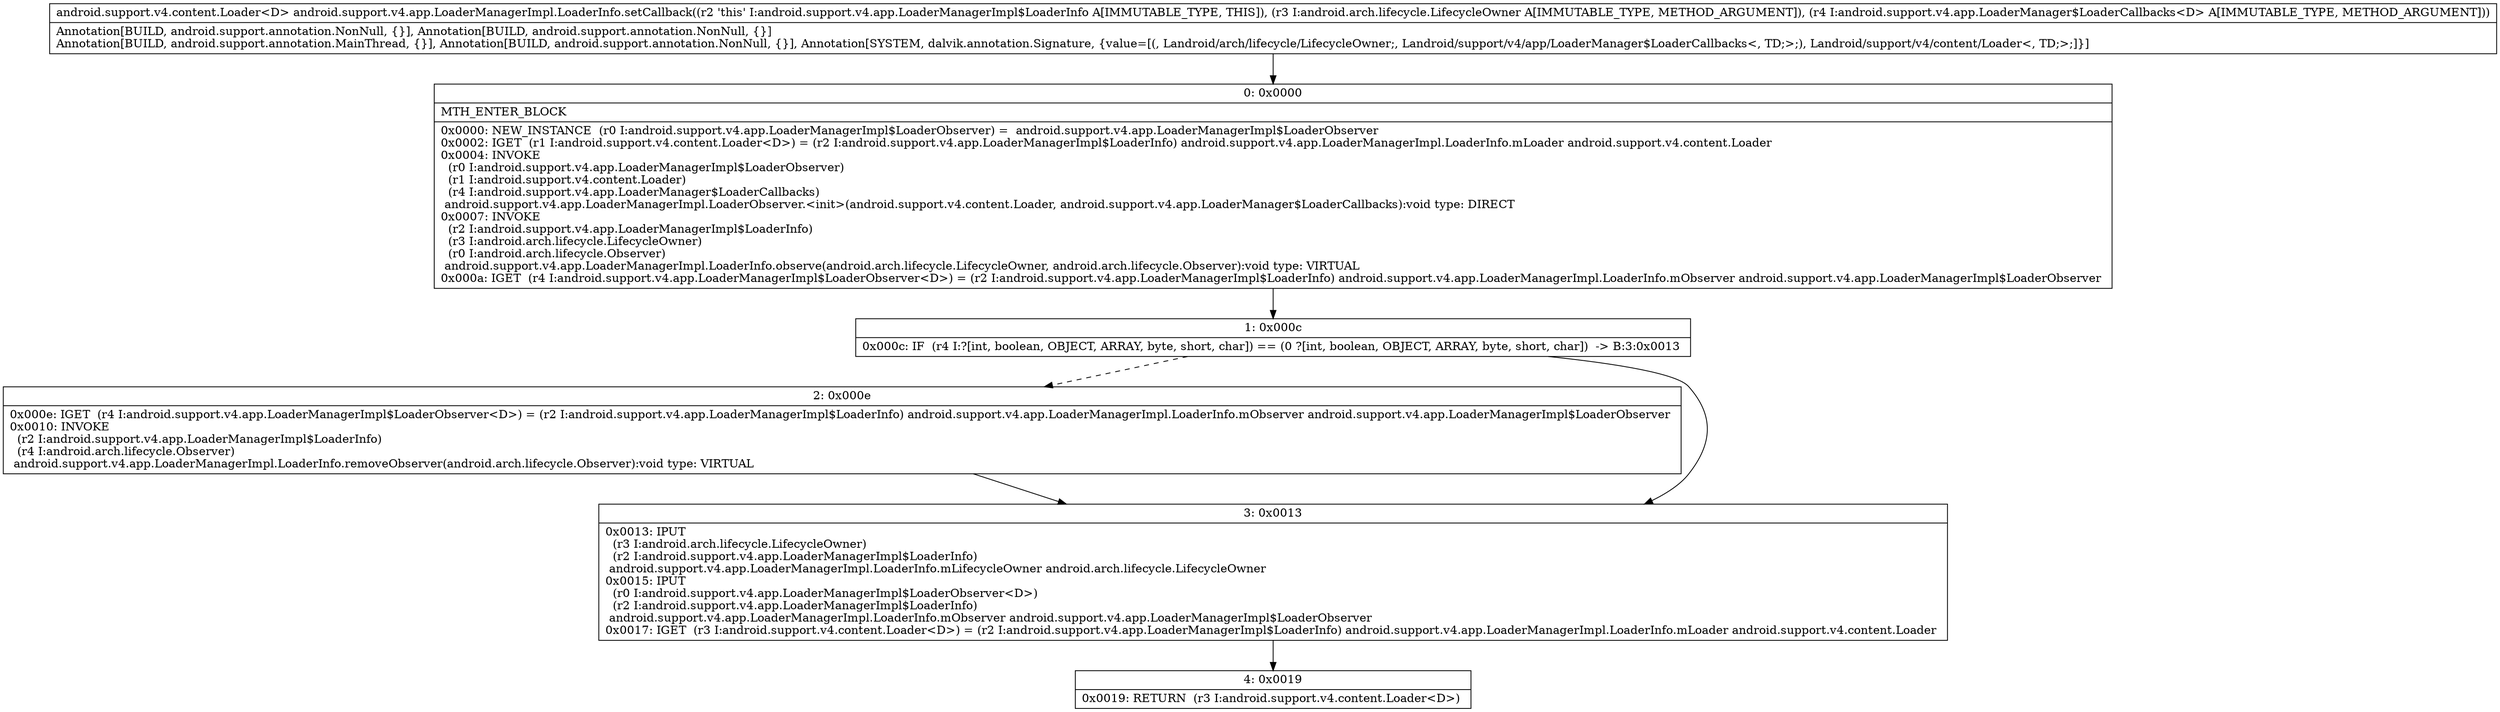digraph "CFG forandroid.support.v4.app.LoaderManagerImpl.LoaderInfo.setCallback(Landroid\/arch\/lifecycle\/LifecycleOwner;Landroid\/support\/v4\/app\/LoaderManager$LoaderCallbacks;)Landroid\/support\/v4\/content\/Loader;" {
Node_0 [shape=record,label="{0\:\ 0x0000|MTH_ENTER_BLOCK\l|0x0000: NEW_INSTANCE  (r0 I:android.support.v4.app.LoaderManagerImpl$LoaderObserver) =  android.support.v4.app.LoaderManagerImpl$LoaderObserver \l0x0002: IGET  (r1 I:android.support.v4.content.Loader\<D\>) = (r2 I:android.support.v4.app.LoaderManagerImpl$LoaderInfo) android.support.v4.app.LoaderManagerImpl.LoaderInfo.mLoader android.support.v4.content.Loader \l0x0004: INVOKE  \l  (r0 I:android.support.v4.app.LoaderManagerImpl$LoaderObserver)\l  (r1 I:android.support.v4.content.Loader)\l  (r4 I:android.support.v4.app.LoaderManager$LoaderCallbacks)\l android.support.v4.app.LoaderManagerImpl.LoaderObserver.\<init\>(android.support.v4.content.Loader, android.support.v4.app.LoaderManager$LoaderCallbacks):void type: DIRECT \l0x0007: INVOKE  \l  (r2 I:android.support.v4.app.LoaderManagerImpl$LoaderInfo)\l  (r3 I:android.arch.lifecycle.LifecycleOwner)\l  (r0 I:android.arch.lifecycle.Observer)\l android.support.v4.app.LoaderManagerImpl.LoaderInfo.observe(android.arch.lifecycle.LifecycleOwner, android.arch.lifecycle.Observer):void type: VIRTUAL \l0x000a: IGET  (r4 I:android.support.v4.app.LoaderManagerImpl$LoaderObserver\<D\>) = (r2 I:android.support.v4.app.LoaderManagerImpl$LoaderInfo) android.support.v4.app.LoaderManagerImpl.LoaderInfo.mObserver android.support.v4.app.LoaderManagerImpl$LoaderObserver \l}"];
Node_1 [shape=record,label="{1\:\ 0x000c|0x000c: IF  (r4 I:?[int, boolean, OBJECT, ARRAY, byte, short, char]) == (0 ?[int, boolean, OBJECT, ARRAY, byte, short, char])  \-\> B:3:0x0013 \l}"];
Node_2 [shape=record,label="{2\:\ 0x000e|0x000e: IGET  (r4 I:android.support.v4.app.LoaderManagerImpl$LoaderObserver\<D\>) = (r2 I:android.support.v4.app.LoaderManagerImpl$LoaderInfo) android.support.v4.app.LoaderManagerImpl.LoaderInfo.mObserver android.support.v4.app.LoaderManagerImpl$LoaderObserver \l0x0010: INVOKE  \l  (r2 I:android.support.v4.app.LoaderManagerImpl$LoaderInfo)\l  (r4 I:android.arch.lifecycle.Observer)\l android.support.v4.app.LoaderManagerImpl.LoaderInfo.removeObserver(android.arch.lifecycle.Observer):void type: VIRTUAL \l}"];
Node_3 [shape=record,label="{3\:\ 0x0013|0x0013: IPUT  \l  (r3 I:android.arch.lifecycle.LifecycleOwner)\l  (r2 I:android.support.v4.app.LoaderManagerImpl$LoaderInfo)\l android.support.v4.app.LoaderManagerImpl.LoaderInfo.mLifecycleOwner android.arch.lifecycle.LifecycleOwner \l0x0015: IPUT  \l  (r0 I:android.support.v4.app.LoaderManagerImpl$LoaderObserver\<D\>)\l  (r2 I:android.support.v4.app.LoaderManagerImpl$LoaderInfo)\l android.support.v4.app.LoaderManagerImpl.LoaderInfo.mObserver android.support.v4.app.LoaderManagerImpl$LoaderObserver \l0x0017: IGET  (r3 I:android.support.v4.content.Loader\<D\>) = (r2 I:android.support.v4.app.LoaderManagerImpl$LoaderInfo) android.support.v4.app.LoaderManagerImpl.LoaderInfo.mLoader android.support.v4.content.Loader \l}"];
Node_4 [shape=record,label="{4\:\ 0x0019|0x0019: RETURN  (r3 I:android.support.v4.content.Loader\<D\>) \l}"];
MethodNode[shape=record,label="{android.support.v4.content.Loader\<D\> android.support.v4.app.LoaderManagerImpl.LoaderInfo.setCallback((r2 'this' I:android.support.v4.app.LoaderManagerImpl$LoaderInfo A[IMMUTABLE_TYPE, THIS]), (r3 I:android.arch.lifecycle.LifecycleOwner A[IMMUTABLE_TYPE, METHOD_ARGUMENT]), (r4 I:android.support.v4.app.LoaderManager$LoaderCallbacks\<D\> A[IMMUTABLE_TYPE, METHOD_ARGUMENT]))  | Annotation[BUILD, android.support.annotation.NonNull, \{\}], Annotation[BUILD, android.support.annotation.NonNull, \{\}]\lAnnotation[BUILD, android.support.annotation.MainThread, \{\}], Annotation[BUILD, android.support.annotation.NonNull, \{\}], Annotation[SYSTEM, dalvik.annotation.Signature, \{value=[(, Landroid\/arch\/lifecycle\/LifecycleOwner;, Landroid\/support\/v4\/app\/LoaderManager$LoaderCallbacks\<, TD;\>;), Landroid\/support\/v4\/content\/Loader\<, TD;\>;]\}]\l}"];
MethodNode -> Node_0;
Node_0 -> Node_1;
Node_1 -> Node_2[style=dashed];
Node_1 -> Node_3;
Node_2 -> Node_3;
Node_3 -> Node_4;
}

